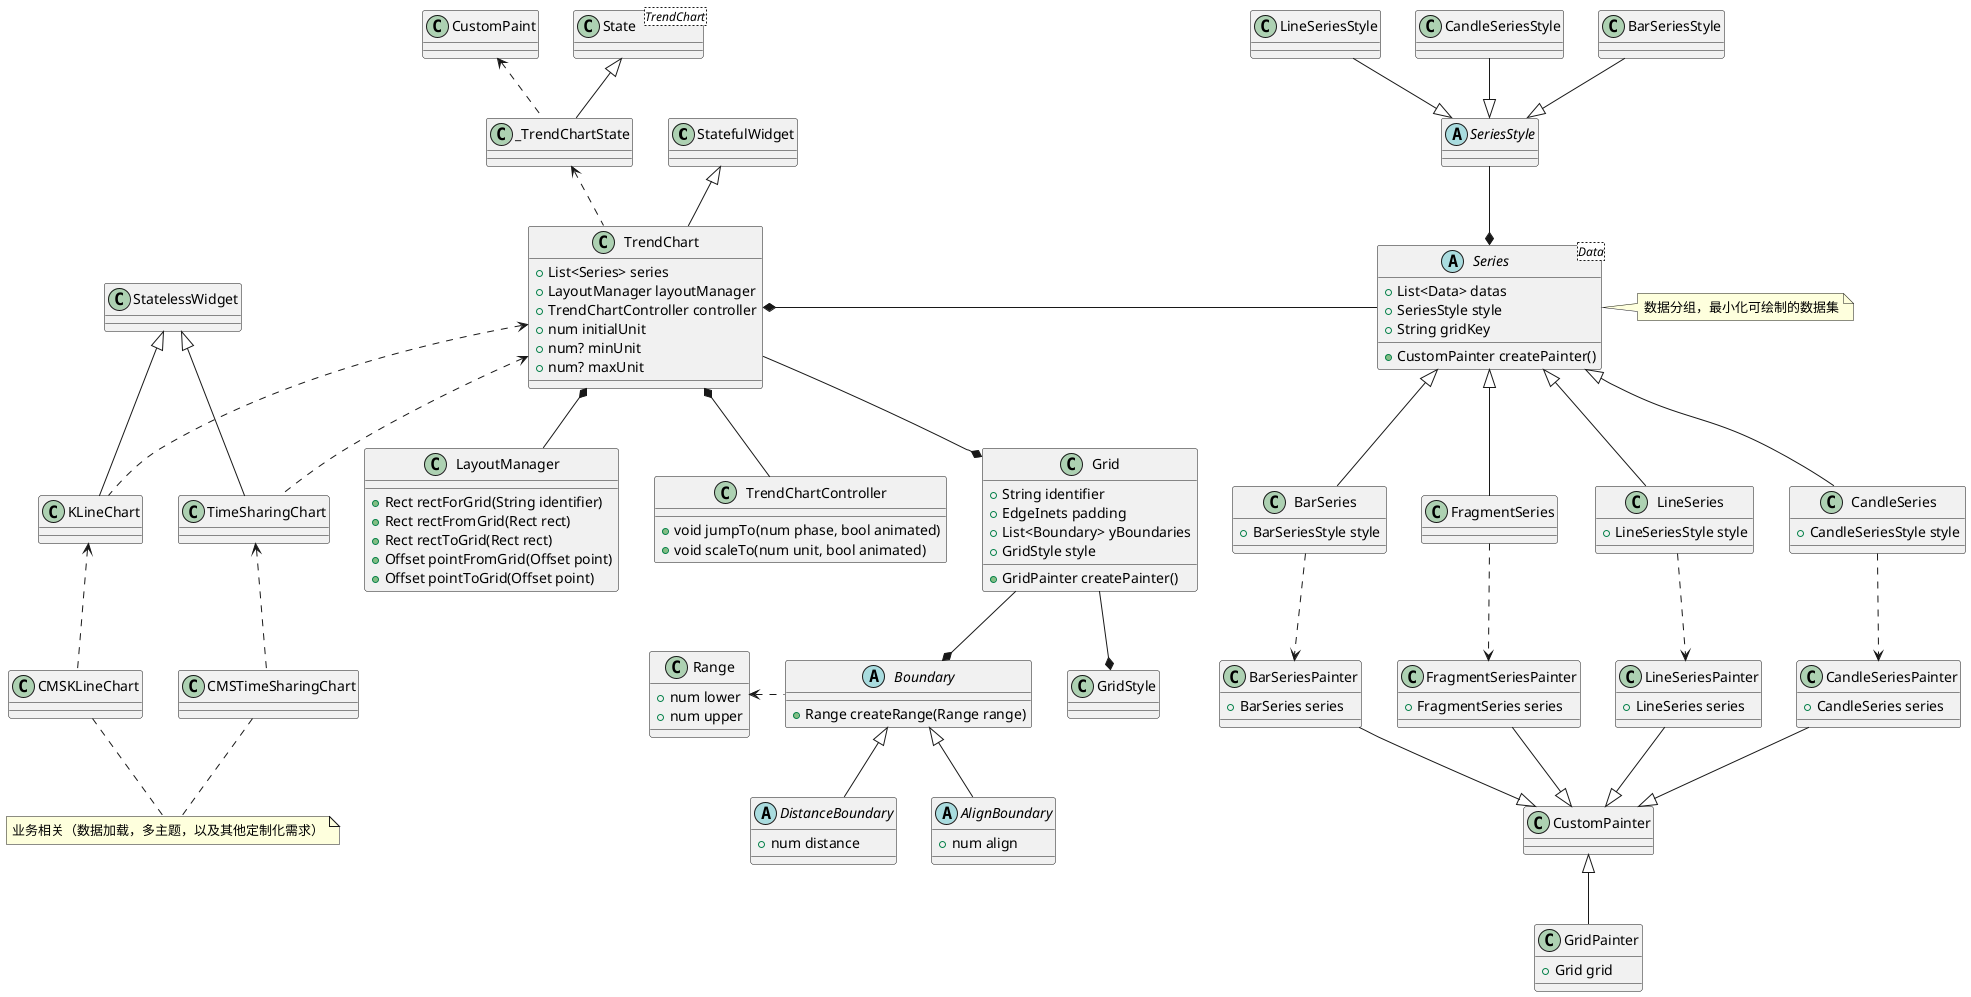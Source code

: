@startuml Test
StatefulWidget <|-- TrendChart

StatelessWidget <|-- TimeSharingChart
StatelessWidget <|-- KLineChart
TrendChart <.. TimeSharingChart
TrendChart <.. KLineChart

KLineChart <.. CMSKLineChart
TimeSharingChart <.. CMSTimeSharingChart
note "业务相关（数据加载，多主题，以及其他定制化需求）" as N1
CMSKLineChart .. N1
CMSTimeSharingChart .. N1

'note left of TrendChart: 趋势图，K线及分时图的核心组件
class TrendChart {
    +List<Series> series
    +LayoutManager layoutManager
    +TrendChartController controller
    +num initialUnit
    +num? minUnit
    +num? maxUnit
}

State <|-- _TrendChartState 
class State <TrendChart>

_TrendChartState <.. TrendChart
CustomPaint <.. _TrendChartState

TrendChart *-- LayoutManager
TrendChart *-- TrendChartController
TrendChart *- Series

!startsub TrendChartController
class TrendChartController {
    +void jumpTo(num phase, bool animated)
    +void scaleTo(num unit, bool animated)
}
!endsub

class LayoutManager {
    +Rect rectForGrid(String identifier)
    +Rect rectFromGrid(Rect rect)
    +Rect rectToGrid(Rect rect)
    +Offset pointFromGrid(Offset point)
    +Offset pointToGrid(Offset point)
}

abstract Series <Data> {
    +List<Data> datas
    +SeriesStyle style
    +String gridKey
    +CustomPainter createPainter()
} 
note right: 数据分组，最小化可绘制的数据集
abstract SeriesStyle

Series <|-- LineSeries 
Series <|-- CandleSeries
Series <|-- BarSeries
Series <|-- FragmentSeries

LineSeriesPainter --|> CustomPainter 
CandleSeriesPainter --|> CustomPainter 
BarSeriesPainter --|> CustomPainter 
FragmentSeriesPainter --|> CustomPainter 

LineSeries ..> LineSeriesPainter
CandleSeries ..> CandleSeriesPainter
BarSeries ..> BarSeriesPainter
FragmentSeries ..> FragmentSeriesPainter

class LineSeriesPainter {
    +LineSeries series
}

class CandleSeriesPainter {
    +CandleSeries series
}

class BarSeriesPainter {
    +BarSeries series
}

class FragmentSeriesPainter {
    +FragmentSeries series
}

class LineSeries {
    +LineSeriesStyle style
}

class CandleSeries {
    +CandleSeriesStyle style
}

class BarSeries {
    +BarSeriesStyle style
}

LineSeriesStyle --|> SeriesStyle 
CandleSeriesStyle --|> SeriesStyle 
BarSeriesStyle --|> SeriesStyle 

SeriesStyle --* Series 

' note bottom of LineSeries: 线形图，指标线，分时线
' note bottom of CandleSeries: 蜡烛图
' note bottom of BarSeries: 柱状图
' note bottom of FragmentSeries: 数据集分组，将若干数据集并行显示（eg: 五日分时）

class Range {
    +num lower
    +num upper
}

abstract Boundary {
    +Range createRange(Range range)
}

Range <. Boundary

abstract DistanceBoundary {
    +num distance
}

abstract AlignBoundary {
    +num align
}

Boundary <|-- DistanceBoundary
Boundary <|-- AlignBoundary

class Grid {
    +String identifier
    +EdgeInets padding
    +List<Boundary> yBoundaries
    +GridStyle style
    +GridPainter createPainter()
}
Grid --* GridStyle
Boundary -[hidden]> GridStyle

class GridPainter {
    +Grid grid
}
CustomPainter <|-- GridPainter

Grid --* Boundary
TrendChart --* Grid
@enduml